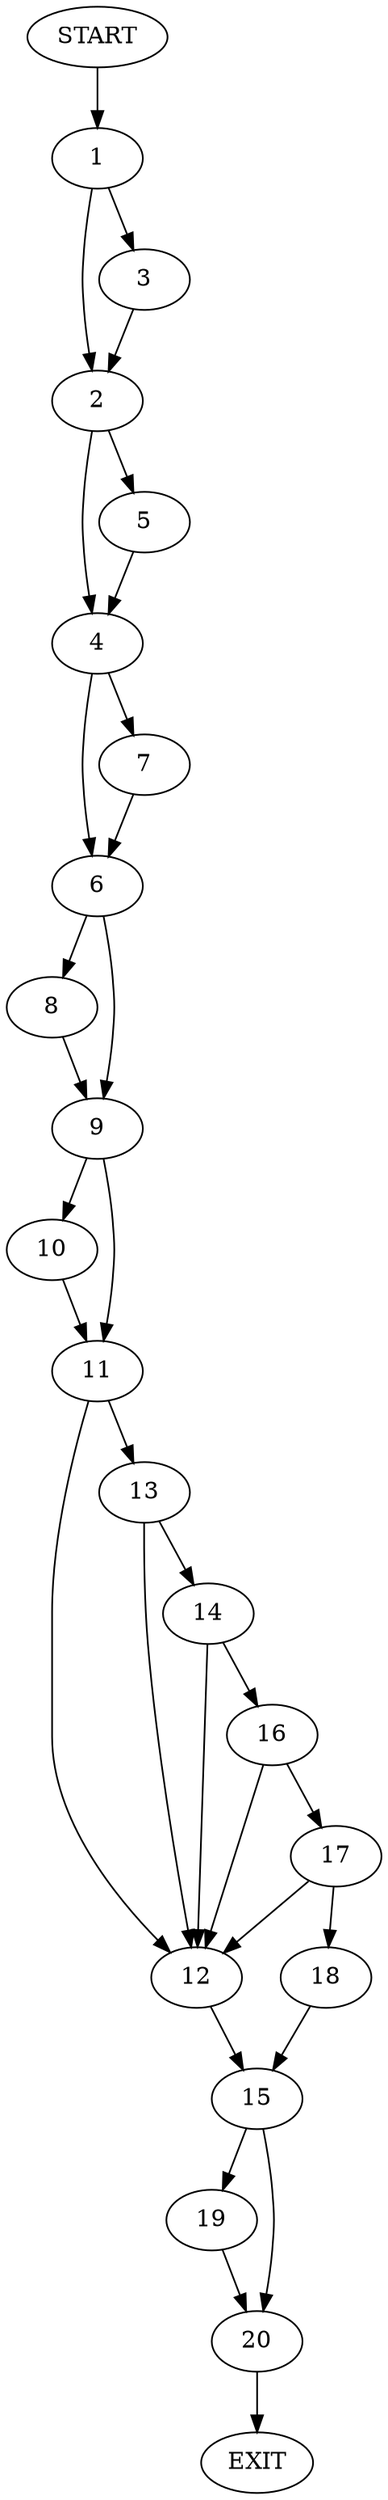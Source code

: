 digraph {
0 [label="START"]
21 [label="EXIT"]
0 -> 1
1 -> 2
1 -> 3
3 -> 2
2 -> 4
2 -> 5
5 -> 4
4 -> 6
4 -> 7
6 -> 8
6 -> 9
7 -> 6
9 -> 10
9 -> 11
8 -> 9
11 -> 12
11 -> 13
10 -> 11
13 -> 14
13 -> 12
12 -> 15
14 -> 12
14 -> 16
16 -> 17
16 -> 12
17 -> 18
17 -> 12
18 -> 15
15 -> 19
15 -> 20
19 -> 20
20 -> 21
}
